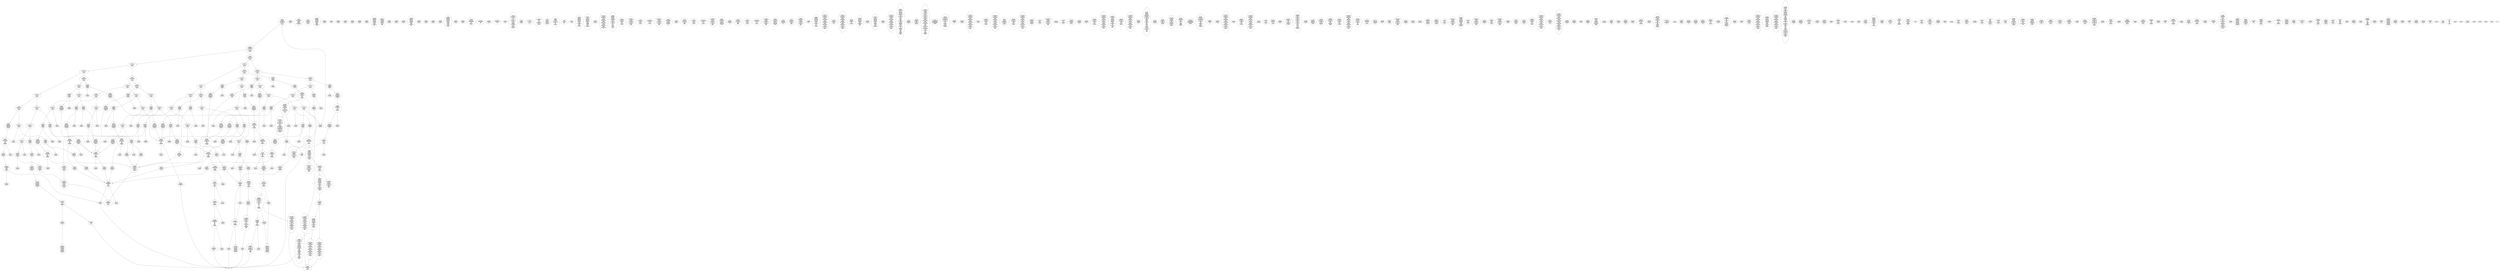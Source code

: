 /* Generated by GvGen v.1.0 (https://www.github.com/stricaud/gvgen) */

digraph G {
compound=true;
   node1 [label="[anywhere]"];
   node2 [label="# 0x0
PUSHX Data
PUSHX Data
MSTORE
PUSHX LogicData
CALLDATASIZE
LT
PUSHX Data
JUMPI
"];
   node3 [label="# 0xd
PUSHX Data
CALLDATALOAD
PUSHX BitData
SHR
PUSHX LogicData
GT
PUSHX Data
JUMPI
"];
   node4 [label="# 0x1e
PUSHX LogicData
GT
PUSHX Data
JUMPI
"];
   node5 [label="# 0x29
PUSHX LogicData
GT
PUSHX Data
JUMPI
"];
   node6 [label="# 0x34
PUSHX LogicData
GT
PUSHX Data
JUMPI
"];
   node7 [label="# 0x3f
PUSHX LogicData
EQ
PUSHX Data
JUMPI
"];
   node8 [label="# 0x4a
PUSHX LogicData
EQ
PUSHX Data
JUMPI
"];
   node9 [label="# 0x55
PUSHX LogicData
EQ
PUSHX Data
JUMPI
"];
   node10 [label="# 0x60
PUSHX Data
REVERT
"];
   node11 [label="# 0x64
JUMPDEST
PUSHX LogicData
EQ
PUSHX Data
JUMPI
"];
   node12 [label="# 0x70
PUSHX LogicData
EQ
PUSHX Data
JUMPI
"];
   node13 [label="# 0x7b
PUSHX Data
REVERT
"];
   node14 [label="# 0x7f
JUMPDEST
PUSHX LogicData
EQ
PUSHX Data
JUMPI
"];
   node15 [label="# 0x8b
PUSHX LogicData
EQ
PUSHX Data
JUMPI
"];
   node16 [label="# 0x96
PUSHX LogicData
EQ
PUSHX Data
JUMPI
"];
   node17 [label="# 0xa1
PUSHX LogicData
EQ
PUSHX Data
JUMPI
"];
   node18 [label="# 0xac
PUSHX Data
REVERT
"];
   node19 [label="# 0xb0
JUMPDEST
PUSHX LogicData
GT
PUSHX Data
JUMPI
"];
   node20 [label="# 0xbc
PUSHX LogicData
GT
PUSHX Data
JUMPI
"];
   node21 [label="# 0xc7
PUSHX LogicData
EQ
PUSHX Data
JUMPI
"];
   node22 [label="# 0xd2
PUSHX LogicData
EQ
PUSHX Data
JUMPI
"];
   node23 [label="# 0xdd
PUSHX LogicData
EQ
PUSHX Data
JUMPI
"];
   node24 [label="# 0xe8
PUSHX Data
REVERT
"];
   node25 [label="# 0xec
JUMPDEST
PUSHX LogicData
EQ
PUSHX Data
JUMPI
"];
   node26 [label="# 0xf8
PUSHX LogicData
EQ
PUSHX Data
JUMPI
"];
   node27 [label="# 0x103
PUSHX Data
REVERT
"];
   node28 [label="# 0x107
JUMPDEST
PUSHX LogicData
EQ
PUSHX Data
JUMPI
"];
   node29 [label="# 0x113
PUSHX LogicData
EQ
PUSHX Data
JUMPI
"];
   node30 [label="# 0x11e
PUSHX LogicData
EQ
PUSHX Data
JUMPI
"];
   node31 [label="# 0x129
PUSHX LogicData
EQ
PUSHX Data
JUMPI
"];
   node32 [label="# 0x134
PUSHX Data
REVERT
"];
   node33 [label="# 0x138
JUMPDEST
PUSHX LogicData
GT
PUSHX Data
JUMPI
"];
   node34 [label="# 0x144
PUSHX LogicData
GT
PUSHX Data
JUMPI
"];
   node35 [label="# 0x14f
PUSHX LogicData
GT
PUSHX Data
JUMPI
"];
   node36 [label="# 0x15a
PUSHX LogicData
EQ
PUSHX Data
JUMPI
"];
   node37 [label="# 0x165
PUSHX LogicData
EQ
PUSHX Data
JUMPI
"];
   node38 [label="# 0x170
PUSHX LogicData
EQ
PUSHX Data
JUMPI
"];
   node39 [label="# 0x17b
PUSHX Data
REVERT
"];
   node40 [label="# 0x17f
JUMPDEST
PUSHX LogicData
EQ
PUSHX Data
JUMPI
"];
   node41 [label="# 0x18b
PUSHX LogicData
EQ
PUSHX Data
JUMPI
"];
   node42 [label="# 0x196
PUSHX Data
REVERT
"];
   node43 [label="# 0x19a
JUMPDEST
PUSHX LogicData
EQ
PUSHX Data
JUMPI
"];
   node44 [label="# 0x1a6
PUSHX LogicData
EQ
PUSHX Data
JUMPI
"];
   node45 [label="# 0x1b1
PUSHX LogicData
EQ
PUSHX Data
JUMPI
"];
   node46 [label="# 0x1bc
PUSHX LogicData
EQ
PUSHX Data
JUMPI
"];
   node47 [label="# 0x1c7
PUSHX Data
REVERT
"];
   node48 [label="# 0x1cb
JUMPDEST
PUSHX LogicData
GT
PUSHX Data
JUMPI
"];
   node49 [label="# 0x1d7
PUSHX LogicData
EQ
PUSHX Data
JUMPI
"];
   node50 [label="# 0x1e2
PUSHX LogicData
EQ
PUSHX Data
JUMPI
"];
   node51 [label="# 0x1ed
PUSHX LogicData
EQ
PUSHX Data
JUMPI
"];
   node52 [label="# 0x1f8
PUSHX LogicData
EQ
PUSHX Data
JUMPI
"];
   node53 [label="# 0x203
PUSHX Data
REVERT
"];
   node54 [label="# 0x207
JUMPDEST
PUSHX LogicData
EQ
PUSHX Data
JUMPI
"];
   node55 [label="# 0x213
PUSHX LogicData
EQ
PUSHX Data
JUMPI
"];
   node56 [label="# 0x21e
PUSHX LogicData
EQ
PUSHX Data
JUMPI
"];
   node57 [label="# 0x229
PUSHX LogicData
EQ
PUSHX Data
JUMPI
"];
   node58 [label="# 0x234
JUMPDEST
PUSHX Data
REVERT
"];
   node59 [label="# 0x239
JUMPDEST
CALLVALUE
ISZERO
PUSHX Data
JUMPI
"];
   node60 [label="# 0x241
PUSHX Data
REVERT
"];
   node61 [label="# 0x245
JUMPDEST
PUSHX Data
PUSHX Data
CALLDATASIZE
PUSHX Data
PUSHX Data
JUMP
"];
   node62 [label="# 0x254
JUMPDEST
PUSHX Data
JUMP
"];
   node63 [label="# 0x259
JUMPDEST
PUSHX MemData
MLOAD
ISZERO
ISZERO
MSTORE
PUSHX ArithData
ADD
"];
   node64 [label="# 0x265
JUMPDEST
PUSHX MemData
MLOAD
SUB
RETURN
"];
   node65 [label="# 0x26e
JUMPDEST
CALLVALUE
ISZERO
PUSHX Data
JUMPI
"];
   node66 [label="# 0x276
PUSHX Data
REVERT
"];
   node67 [label="# 0x27a
JUMPDEST
PUSHX Data
PUSHX Data
JUMP
"];
   node68 [label="# 0x283
JUMPDEST
PUSHX MemData
MLOAD
PUSHX Data
PUSHX Data
JUMP
"];
   node69 [label="# 0x290
JUMPDEST
CALLVALUE
ISZERO
PUSHX Data
JUMPI
"];
   node70 [label="# 0x298
PUSHX Data
REVERT
"];
   node71 [label="# 0x29c
JUMPDEST
PUSHX Data
PUSHX Data
CALLDATASIZE
PUSHX Data
PUSHX Data
JUMP
"];
   node72 [label="# 0x2ab
JUMPDEST
PUSHX Data
PUSHX Data
MSTORE
PUSHX Data
MSTORE
PUSHX Data
SHA3
SLOAD
PUSHX BitData
AND
JUMP
"];
   node73 [label="# 0x2d3
JUMPDEST
PUSHX MemData
MLOAD
PUSHX BitData
AND
MSTORE
PUSHX ArithData
ADD
PUSHX Data
JUMP
"];
   node74 [label="# 0x2f8
JUMPDEST
CALLVALUE
ISZERO
PUSHX Data
JUMPI
"];
   node75 [label="# 0x300
PUSHX Data
REVERT
"];
   node76 [label="# 0x304
JUMPDEST
PUSHX Data
PUSHX Data
CALLDATASIZE
PUSHX Data
PUSHX Data
JUMP
"];
   node77 [label="# 0x313
JUMPDEST
PUSHX Data
JUMP
"];
   node78 [label="# 0x318
JUMPDEST
STOP
"];
   node79 [label="# 0x31a
JUMPDEST
CALLVALUE
ISZERO
PUSHX Data
JUMPI
"];
   node80 [label="# 0x322
PUSHX Data
REVERT
"];
   node81 [label="# 0x326
JUMPDEST
PUSHX Data
PUSHX StorData
SLOAD
JUMP
"];
   node82 [label="# 0x330
JUMPDEST
PUSHX MemData
MLOAD
MSTORE
PUSHX ArithData
ADD
PUSHX Data
JUMP
"];
   node83 [label="# 0x33e
JUMPDEST
PUSHX Data
PUSHX Data
CALLDATASIZE
PUSHX Data
PUSHX Data
JUMP
"];
   node84 [label="# 0x34c
JUMPDEST
PUSHX Data
JUMP
"];
   node85 [label="# 0x351
JUMPDEST
CALLVALUE
ISZERO
PUSHX Data
JUMPI
"];
   node86 [label="# 0x359
PUSHX Data
REVERT
"];
   node87 [label="# 0x35d
JUMPDEST
PUSHX Data
PUSHX Data
CALLDATASIZE
PUSHX Data
PUSHX Data
JUMP
"];
   node88 [label="# 0x36c
JUMPDEST
PUSHX Data
JUMP
"];
   node89 [label="# 0x371
JUMPDEST
PUSHX Data
PUSHX Data
JUMP
"];
   node90 [label="# 0x379
JUMPDEST
CALLVALUE
ISZERO
PUSHX Data
JUMPI
"];
   node91 [label="# 0x381
PUSHX Data
REVERT
"];
   node92 [label="# 0x385
JUMPDEST
PUSHX Data
PUSHX Data
JUMP
"];
   node93 [label="# 0x38e
JUMPDEST
CALLVALUE
ISZERO
PUSHX Data
JUMPI
"];
   node94 [label="# 0x396
PUSHX Data
REVERT
"];
   node95 [label="# 0x39a
JUMPDEST
PUSHX Data
PUSHX Data
CALLDATASIZE
PUSHX Data
PUSHX Data
JUMP
"];
   node96 [label="# 0x3a9
JUMPDEST
PUSHX Data
JUMP
"];
   node97 [label="# 0x3ae
JUMPDEST
CALLVALUE
ISZERO
PUSHX Data
JUMPI
"];
   node98 [label="# 0x3b6
PUSHX Data
REVERT
"];
   node99 [label="# 0x3ba
JUMPDEST
PUSHX Data
PUSHX Data
CALLDATASIZE
PUSHX Data
PUSHX Data
JUMP
"];
   node100 [label="# 0x3c9
JUMPDEST
PUSHX Data
JUMP
"];
   node101 [label="# 0x3ce
JUMPDEST
CALLVALUE
ISZERO
PUSHX Data
JUMPI
"];
   node102 [label="# 0x3d6
PUSHX Data
REVERT
"];
   node103 [label="# 0x3da
JUMPDEST
PUSHX Data
PUSHX Data
CALLDATASIZE
PUSHX Data
PUSHX Data
JUMP
"];
   node104 [label="# 0x3e9
JUMPDEST
PUSHX Data
JUMP
"];
   node105 [label="# 0x3ee
JUMPDEST
CALLVALUE
ISZERO
PUSHX Data
JUMPI
"];
   node106 [label="# 0x3f6
PUSHX Data
REVERT
"];
   node107 [label="# 0x3fa
JUMPDEST
PUSHX Data
PUSHX Data
CALLDATASIZE
PUSHX Data
PUSHX Data
JUMP
"];
   node108 [label="# 0x409
JUMPDEST
PUSHX Data
PUSHX Data
MSTORE
PUSHX Data
MSTORE
PUSHX Data
SHA3
SLOAD
PUSHX BitData
AND
JUMP
"];
   node109 [label="# 0x431
JUMPDEST
CALLVALUE
ISZERO
PUSHX Data
JUMPI
"];
   node110 [label="# 0x439
PUSHX Data
REVERT
"];
   node111 [label="# 0x43d
JUMPDEST
PUSHX Data
PUSHX Data
JUMP
"];
   node112 [label="# 0x446
JUMPDEST
CALLVALUE
ISZERO
PUSHX Data
JUMPI
"];
   node113 [label="# 0x44e
PUSHX Data
REVERT
"];
   node114 [label="# 0x452
JUMPDEST
PUSHX Data
PUSHX StorData
SLOAD
JUMP
"];
   node115 [label="# 0x45c
JUMPDEST
CALLVALUE
ISZERO
PUSHX Data
JUMPI
"];
   node116 [label="# 0x464
PUSHX Data
REVERT
"];
   node117 [label="# 0x468
JUMPDEST
PUSHX Data
PUSHX Data
CALLDATASIZE
PUSHX Data
PUSHX Data
JUMP
"];
   node118 [label="# 0x477
JUMPDEST
PUSHX Data
PUSHX Data
MSTORE
PUSHX Data
MSTORE
PUSHX Data
SHA3
SLOAD
JUMP
"];
   node119 [label="# 0x489
JUMPDEST
CALLVALUE
ISZERO
PUSHX Data
JUMPI
"];
   node120 [label="# 0x491
PUSHX Data
REVERT
"];
   node121 [label="# 0x495
JUMPDEST
PUSHX Data
PUSHX Data
JUMP
"];
   node122 [label="# 0x49e
JUMPDEST
CALLVALUE
ISZERO
PUSHX Data
JUMPI
"];
   node123 [label="# 0x4a6
PUSHX Data
REVERT
"];
   node124 [label="# 0x4aa
JUMPDEST
PUSHX Data
PUSHX Data
CALLDATASIZE
PUSHX Data
PUSHX Data
JUMP
"];
   node125 [label="# 0x4b9
JUMPDEST
PUSHX Data
JUMP
"];
   node126 [label="# 0x4be
JUMPDEST
CALLVALUE
ISZERO
PUSHX Data
JUMPI
"];
   node127 [label="# 0x4c6
PUSHX Data
REVERT
"];
   node128 [label="# 0x4ca
JUMPDEST
PUSHX Data
PUSHX Data
CALLDATASIZE
PUSHX Data
PUSHX Data
JUMP
"];
   node129 [label="# 0x4d9
JUMPDEST
PUSHX Data
JUMP
"];
   node130 [label="# 0x4de
JUMPDEST
CALLVALUE
ISZERO
PUSHX Data
JUMPI
"];
   node131 [label="# 0x4e6
PUSHX Data
REVERT
"];
   node132 [label="# 0x4ea
JUMPDEST
PUSHX StorData
SLOAD
PUSHX BitData
AND
PUSHX Data
JUMP
"];
   node133 [label="# 0x509
JUMPDEST
CALLVALUE
ISZERO
PUSHX Data
JUMPI
"];
   node134 [label="# 0x511
PUSHX Data
REVERT
"];
   node135 [label="# 0x515
JUMPDEST
PUSHX Data
PUSHX Data
JUMP
"];
   node136 [label="# 0x51e
JUMPDEST
CALLVALUE
ISZERO
PUSHX Data
JUMPI
"];
   node137 [label="# 0x526
PUSHX Data
REVERT
"];
   node138 [label="# 0x52a
JUMPDEST
PUSHX Data
PUSHX Data
CALLDATASIZE
PUSHX Data
PUSHX Data
JUMP
"];
   node139 [label="# 0x539
JUMPDEST
PUSHX Data
JUMP
"];
   node140 [label="# 0x53e
JUMPDEST
CALLVALUE
ISZERO
PUSHX Data
JUMPI
"];
   node141 [label="# 0x546
PUSHX Data
REVERT
"];
   node142 [label="# 0x54a
JUMPDEST
PUSHX Data
PUSHX Data
CALLDATASIZE
PUSHX Data
PUSHX Data
JUMP
"];
   node143 [label="# 0x559
JUMPDEST
PUSHX Data
PUSHX Data
MSTORE
PUSHX Data
MSTORE
PUSHX Data
SHA3
SLOAD
PUSHX BitData
AND
JUMP
"];
   node144 [label="# 0x56e
JUMPDEST
CALLVALUE
ISZERO
PUSHX Data
JUMPI
"];
   node145 [label="# 0x576
PUSHX Data
REVERT
"];
   node146 [label="# 0x57a
JUMPDEST
PUSHX Data
PUSHX Data
CALLDATASIZE
PUSHX Data
PUSHX Data
JUMP
"];
   node147 [label="# 0x589
JUMPDEST
PUSHX Data
JUMP
"];
   node148 [label="# 0x58e
JUMPDEST
CALLVALUE
ISZERO
PUSHX Data
JUMPI
"];
   node149 [label="# 0x596
PUSHX Data
REVERT
"];
   node150 [label="# 0x59a
JUMPDEST
PUSHX Data
PUSHX Data
CALLDATASIZE
PUSHX Data
PUSHX Data
JUMP
"];
   node151 [label="# 0x5a9
JUMPDEST
PUSHX Data
JUMP
"];
   node152 [label="# 0x5ae
JUMPDEST
CALLVALUE
ISZERO
PUSHX Data
JUMPI
"];
   node153 [label="# 0x5b6
PUSHX Data
REVERT
"];
   node154 [label="# 0x5ba
JUMPDEST
PUSHX Data
PUSHX Data
JUMP
"];
   node155 [label="# 0x5e2
JUMPDEST
CALLVALUE
ISZERO
PUSHX Data
JUMPI
"];
   node156 [label="# 0x5ea
PUSHX Data
REVERT
"];
   node157 [label="# 0x5ee
JUMPDEST
PUSHX Data
PUSHX Data
CALLDATASIZE
PUSHX Data
PUSHX Data
JUMP
"];
   node158 [label="# 0x5fd
JUMPDEST
PUSHX Data
JUMP
"];
   node159 [label="# 0x602
JUMPDEST
CALLVALUE
ISZERO
PUSHX Data
JUMPI
"];
   node160 [label="# 0x60a
PUSHX Data
REVERT
"];
   node161 [label="# 0x60e
JUMPDEST
PUSHX Data
PUSHX Data
CALLDATASIZE
PUSHX Data
PUSHX Data
JUMP
"];
   node162 [label="# 0x61d
JUMPDEST
PUSHX Data
JUMP
"];
   node163 [label="# 0x622
JUMPDEST
CALLVALUE
ISZERO
PUSHX Data
JUMPI
"];
   node164 [label="# 0x62a
PUSHX Data
REVERT
"];
   node165 [label="# 0x62e
JUMPDEST
PUSHX Data
PUSHX Data
JUMP
"];
   node166 [label="# 0x63e
JUMPDEST
CALLVALUE
ISZERO
PUSHX Data
JUMPI
"];
   node167 [label="# 0x646
PUSHX Data
REVERT
"];
   node168 [label="# 0x64a
JUMPDEST
PUSHX Data
PUSHX Data
CALLDATASIZE
PUSHX Data
PUSHX Data
JUMP
"];
   node169 [label="# 0x659
JUMPDEST
PUSHX Data
PUSHX Data
MSTORE
PUSHX Data
MSTORE
PUSHX Data
SHA3
MSTORE
MSTORE
SHA3
SLOAD
PUSHX BitData
AND
JUMP
"];
   node170 [label="# 0x679
JUMPDEST
PUSHX Data
PUSHX Data
CALLDATASIZE
PUSHX Data
PUSHX Data
JUMP
"];
   node171 [label="# 0x687
JUMPDEST
PUSHX Data
JUMP
"];
   node172 [label="# 0x68c
JUMPDEST
CALLVALUE
ISZERO
PUSHX Data
JUMPI
"];
   node173 [label="# 0x694
PUSHX Data
REVERT
"];
   node174 [label="# 0x698
JUMPDEST
PUSHX Data
PUSHX Data
JUMP
"];
   node175 [label="# 0x6a4
JUMPDEST
CALLVALUE
ISZERO
PUSHX Data
JUMPI
"];
   node176 [label="# 0x6ac
PUSHX Data
REVERT
"];
   node177 [label="# 0x6b0
JUMPDEST
PUSHX Data
PUSHX Data
CALLDATASIZE
PUSHX Data
PUSHX Data
JUMP
"];
   node178 [label="# 0x6bf
JUMPDEST
PUSHX Data
JUMP
"];
   node179 [label="# 0x6c4
JUMPDEST
CALLVALUE
ISZERO
PUSHX Data
JUMPI
"];
   node180 [label="# 0x6cc
PUSHX Data
REVERT
"];
   node181 [label="# 0x6d0
JUMPDEST
PUSHX Data
PUSHX Data
JUMP
"];
   node182 [label="# 0x6d9
JUMPDEST
CALLVALUE
ISZERO
PUSHX Data
JUMPI
"];
   node183 [label="# 0x6e1
PUSHX Data
REVERT
"];
   node184 [label="# 0x6e5
JUMPDEST
PUSHX StorData
SLOAD
PUSHX Data
PUSHX BitData
AND
JUMP
"];
   node185 [label="# 0x706
JUMPDEST
PUSHX Data
PUSHX LogicData
PUSHX BitData
AND
EQ
PUSHX Data
JUMPI
"];
   node186 [label="# 0x753
PUSHX LogicData
PUSHX BitData
AND
EQ
"];
   node187 [label="# 0x799
JUMPDEST
PUSHX Data
JUMPI
"];
   node188 [label="# 0x79f
PUSHX LogicData
PUSHX BitData
AND
EQ
"];
   node189 [label="# 0x7e5
JUMPDEST
JUMP
"];
   node190 [label="# 0x7eb
JUMPDEST
PUSHX StorData
SLOAD
PUSHX Data
PUSHX Data
JUMP
"];
   node191 [label="# 0x7f8
JUMPDEST
PUSHX ArithData
ADD
PUSHX ArithData
DIV
MUL
PUSHX ArithData
ADD
PUSHX MemData
MLOAD
ADD
PUSHX Data
MSTORE
MSTORE
PUSHX ArithData
ADD
SLOAD
PUSHX Data
PUSHX Data
JUMP
"];
   node192 [label="# 0x824
JUMPDEST
ISZERO
PUSHX Data
JUMPI
"];
   node193 [label="# 0x82b
PUSHX LogicData
LT
PUSHX Data
JUMPI
"];
   node194 [label="# 0x833
PUSHX ArithData
SLOAD
DIV
MUL
MSTORE
PUSHX ArithData
ADD
PUSHX Data
JUMP
"];
   node195 [label="# 0x846
JUMPDEST
ADD
PUSHX Data
MSTORE
PUSHX Data
PUSHX Data
SHA3
"];
   node196 [label="# 0x854
JUMPDEST
SLOAD
MSTORE
PUSHX ArithData
ADD
PUSHX ArithData
ADD
GT
PUSHX Data
JUMPI
"];
   node197 [label="# 0x868
SUB
PUSHX BitData
AND
ADD
"];
   node198 [label="# 0x871
JUMPDEST
JUMP
"];
   node199 [label="# 0x879
JUMPDEST
PUSHX Data
MSTORE
PUSHX Data
PUSHX Data
MSTORE
PUSHX Data
SHA3
SLOAD
PUSHX BitData
AND
CALLER
EQ
PUSHX Data
JUMPI
"];
   node200 [label="# 0x8a7
PUSHX BitData
AND
PUSHX Data
MSTORE
PUSHX Data
PUSHX Data
MSTORE
PUSHX Data
SHA3
CALLER
MSTORE
MSTORE
SHA3
SLOAD
PUSHX BitData
AND
"];
   node201 [label="# 0x8dc
JUMPDEST
PUSHX Data
JUMPI
"];
   node202 [label="# 0x8e1
PUSHX MemData
MLOAD
PUSHX BitData
PUSHX BitData
SHL
MSTORE
PUSHX Data
PUSHX ArithData
ADD
MSTORE
PUSHX Data
PUSHX ArithData
ADD
MSTORE
PUSHX Data
PUSHX ArithData
ADD
MSTORE
PUSHX ArithData
ADD
"];
   node203 [label="# 0x924
JUMPDEST
PUSHX MemData
MLOAD
SUB
REVERT
"];
   node204 [label="# 0x92d
JUMPDEST
PUSHX Data
MSTORE
PUSHX Data
PUSHX Data
MSTORE
PUSHX MemData
SHA3
SLOAD
PUSHX BitData
AND
PUSHX BitData
AND
OR
SSTORE
MLOAD
AND
PUSHX Data
LOGX
JUMP
"];
   node205 [label="# 0x9ae
JUMPDEST
PUSHX StorData
SLOAD
PUSHX BitData
AND
CALLER
EQ
PUSHX Data
JUMPI
"];
   node206 [label="# 0x9ce
PUSHX MemData
MLOAD
PUSHX Data
MSTORE
PUSHX ArithData
ADD
PUSHX MemData
MLOAD
SUB
REVERT
"];
   node207 [label="# 0x9ff
JUMPDEST
PUSHX LogicData
EQ
ISZERO
PUSHX Data
JUMPI
"];
   node208 [label="# 0xa09
PUSHX LogicData
PUSHX StorData
SLOAD
LT
PUSHX Data
JUMPI
"];
   node209 [label="# 0xa14
PUSHX MemData
MLOAD
PUSHX Data
MSTORE
PUSHX ArithData
ADD
PUSHX MemData
MLOAD
SUB
REVERT
"];
   node210 [label="# 0xa45
JUMPDEST
PUSHX Data
PUSHX StorData
SLOAD
PUSHX Data
PUSHX Data
PUSHX Data
JUMP
"];
   node211 [label="# 0xa59
JUMPDEST
PUSHX Data
JUMP
"];
   node212 [label="# 0xa5e
JUMPDEST
PUSHX StorData
SLOAD
PUSHX ArithData
ADD
SSTORE
JUMP
"];
   node213 [label="# 0xa6b
JUMPDEST
PUSHX LogicData
EQ
ISZERO
PUSHX Data
JUMPI
"];
   node214 [label="# 0xa75
PUSHX LogicData
PUSHX StorData
SLOAD
LT
PUSHX Data
JUMPI
"];
   node215 [label="# 0xa80
PUSHX MemData
MLOAD
PUSHX Data
MSTORE
PUSHX ArithData
ADD
PUSHX MemData
MLOAD
SUB
REVERT
"];
   node216 [label="# 0xab1
JUMPDEST
PUSHX Data
PUSHX StorData
SLOAD
PUSHX Data
PUSHX Data
PUSHX Data
PUSHX Data
JUMP
"];
   node217 [label="# 0xac8
JUMPDEST
PUSHX Data
PUSHX Data
JUMP
"];
   node218 [label="# 0xad2
JUMPDEST
PUSHX StorData
SLOAD
PUSHX ArithData
ADD
SSTORE
JUMP
"];
   node219 [label="# 0xadf
JUMPDEST
PUSHX LogicData
EQ
ISZERO
PUSHX Data
JUMPI
"];
   node220 [label="# 0xae9
PUSHX LogicData
PUSHX StorData
SLOAD
LT
PUSHX Data
JUMPI
"];
   node221 [label="# 0xaf3
PUSHX MemData
MLOAD
PUSHX Data
MSTORE
PUSHX ArithData
ADD
PUSHX MemData
MLOAD
SUB
REVERT
"];
   node222 [label="# 0xb24
JUMPDEST
PUSHX Data
PUSHX StorData
SLOAD
PUSHX Data
PUSHX Data
PUSHX Data
PUSHX Data
JUMP
"];
   node223 [label="# 0xb3b
JUMPDEST
PUSHX Data
PUSHX Data
PUSHX Data
JUMP
"];
   node224 [label="# 0xb47
JUMPDEST
PUSHX StorData
SLOAD
PUSHX ArithData
ADD
SSTORE
JUMP
"];
   node225 [label="# 0xb54
JUMPDEST
PUSHX MemData
MLOAD
PUSHX Data
MSTORE
PUSHX ArithData
ADD
PUSHX MemData
MLOAD
SUB
REVERT
"];
   node226 [label="# 0xb86
JUMPDEST
JUMP
"];
   node227 [label="# 0xb8a
JUMPDEST
PUSHX Data
MSTORE
PUSHX Data
PUSHX Data
MSTORE
PUSHX Data
SHA3
SLOAD
PUSHX BitData
AND
AND
EQ
PUSHX Data
JUMPI
"];
   node228 [label="# 0xbb9
PUSHX MemData
MLOAD
PUSHX BitData
PUSHX BitData
SHL
MSTORE
PUSHX Data
PUSHX ArithData
ADD
MSTORE
PUSHX Data
PUSHX ArithData
ADD
MSTORE
PUSHX Data
PUSHX ArithData
ADD
MSTORE
PUSHX ArithData
ADD
PUSHX Data
JUMP
"];
   node229 [label="# 0xc00
JUMPDEST
PUSHX BitData
AND
PUSHX Data
JUMPI
"];
   node230 [label="# 0xc1c
PUSHX MemData
MLOAD
PUSHX BitData
PUSHX BitData
SHL
MSTORE
PUSHX Data
PUSHX ArithData
ADD
MSTORE
PUSHX Data
PUSHX ArithData
ADD
MSTORE
PUSHX Data
PUSHX ArithData
ADD
MSTORE
PUSHX ArithData
ADD
PUSHX Data
JUMP
"];
   node231 [label="# 0xc63
JUMPDEST
CALLER
PUSHX BitData
AND
EQ
PUSHX Data
JUMPI
"];
   node232 [label="# 0xc82
PUSHX Data
MSTORE
PUSHX Data
PUSHX Data
MSTORE
PUSHX Data
SHA3
SLOAD
PUSHX BitData
AND
CALLER
EQ
"];
   node233 [label="# 0xcaa
JUMPDEST
PUSHX Data
JUMPI
"];
   node234 [label="# 0xcb0
PUSHX BitData
AND
PUSHX Data
MSTORE
PUSHX Data
PUSHX Data
MSTORE
PUSHX Data
SHA3
CALLER
MSTORE
MSTORE
SHA3
SLOAD
PUSHX BitData
AND
"];
   node235 [label="# 0xce5
JUMPDEST
PUSHX Data
JUMPI
"];
   node236 [label="# 0xcea
PUSHX MemData
MLOAD
PUSHX BitData
PUSHX BitData
SHL
MSTORE
PUSHX Data
PUSHX ArithData
ADD
MSTORE
PUSHX Data
PUSHX ArithData
ADD
MSTORE
PUSHX Data
PUSHX ArithData
ADD
MSTORE
PUSHX ArithData
ADD
PUSHX Data
JUMP
"];
   node237 [label="# 0xd31
JUMPDEST
PUSHX BitData
AND
PUSHX Data
MSTORE
PUSHX Data
PUSHX Data
MSTORE
PUSHX MemData
SHA3
SLOAD
PUSHX ArithData
ADD
SSTORE
AND
MSTORE
SHA3
SLOAD
PUSHX ArithData
ADD
SSTORE
MSTORE
PUSHX Data
MSTORE
SHA3
SLOAD
PUSHX BitData
AND
OR
SSTORE
PUSHX Data
MSTORE
SHA3
SLOAD
AND
SSTORE
MLOAD
PUSHX Data
LOGX
JUMP
"];
   node238 [label="# 0xe03
JUMPDEST
PUSHX LogicData
PUSHX StorData
SLOAD
LT
PUSHX Data
JUMPI
"];
   node239 [label="# 0xe0f
PUSHX MemData
MLOAD
PUSHX Data
MSTORE
PUSHX ArithData
ADD
PUSHX MemData
MLOAD
SUB
REVERT
"];
   node240 [label="# 0xe40
JUMPDEST
CALLER
PUSHX Data
MSTORE
PUSHX Data
PUSHX Data
MSTORE
PUSHX Data
SHA3
SLOAD
PUSHX BitData
AND
PUSHX Data
JUMPI
"];
   node241 [label="# 0xe58
PUSHX MemData
MLOAD
PUSHX Data
MSTORE
PUSHX ArithData
ADD
PUSHX MemData
MLOAD
SUB
REVERT
"];
   node242 [label="# 0xe89
JUMPDEST
PUSHX StorData
SLOAD
CALLVALUE
LT
ISZERO
PUSHX Data
JUMPI
"];
   node243 [label="# 0xe94
PUSHX MemData
MLOAD
PUSHX Data
MSTORE
PUSHX ArithData
ADD
PUSHX MemData
MLOAD
SUB
REVERT
"];
   node244 [label="# 0xec5
JUMPDEST
CALLER
PUSHX Data
MSTORE
PUSHX Data
PUSHX Data
MSTORE
PUSHX Data
SHA3
SLOAD
PUSHX BitData
NOT
AND
SSTORE
PUSHX StorData
SLOAD
PUSHX Data
PUSHX Data
JUMP
"];
   node245 [label="# 0xee9
JUMPDEST
JUMP
"];
   node246 [label="# 0xeeb
JUMPDEST
PUSHX StorData
SLOAD
PUSHX BitData
AND
CALLER
EQ
PUSHX Data
JUMPI
"];
   node247 [label="# 0xf0b
PUSHX MemData
MLOAD
PUSHX BitData
PUSHX BitData
SHL
MSTORE
PUSHX Data
PUSHX ArithData
ADD
MSTORE
PUSHX ArithData
ADD
MSTORE
PUSHX Data
PUSHX ArithData
ADD
MSTORE
PUSHX ArithData
ADD
PUSHX Data
JUMP
"];
   node248 [label="# 0xf52
JUMPDEST
PUSHX MemData
MLOAD
PUSHX Data
PUSHX Data
SELFBALANCE
GAS
CALL
RETURNDATASIZE
PUSHX LogicData
EQ
PUSHX Data
JUMPI
"];
   node249 [label="# 0xf87
PUSHX MemData
MLOAD
PUSHX BitData
NOT
PUSHX ArithData
RETURNDATASIZE
ADD
AND
ADD
PUSHX Data
MSTORE
RETURNDATASIZE
MSTORE
RETURNDATASIZE
PUSHX Data
PUSHX ArithData
ADD
RETURNDATACOPY
PUSHX Data
JUMP
"];
   node250 [label="# 0xfa8
JUMPDEST
PUSHX Data
"];
   node251 [label="# 0xfad
JUMPDEST
PUSHX Data
JUMPI
"];
   node252 [label="# 0xfb7
PUSHX Data
REVERT
"];
   node253 [label="# 0xfbb
JUMPDEST
JUMP
"];
   node254 [label="# 0xfbe
JUMPDEST
PUSHX Data
PUSHX Data
JUMP
"];
   node255 [label="# 0xfc9
JUMPDEST
PUSHX BitData
AND
EXTCODESIZE
ISZERO
PUSHX Data
JUMPI
"];
   node256 [label="# 0xfe8
PUSHX MemData
MLOAD
PUSHX Data
MSTORE
CALLER
PUSHX ArithData
ADD
MSTORE
PUSHX BitData
AND
PUSHX ArithData
ADD
MSTORE
PUSHX ArithData
ADD
MSTORE
PUSHX Data
PUSHX ArithData
ADD
MSTORE
PUSHX Data
PUSHX ArithData
ADD
MSTORE
AND
PUSHX Data
PUSHX ArithData
ADD
PUSHX Data
PUSHX MemData
MLOAD
SUB
PUSHX Data
GAS
CALL
ISZERO
ISZERO
PUSHX Data
JUMPI
"];
   node257 [label="# 0x106c
RETURNDATASIZE
PUSHX Data
RETURNDATACOPY
RETURNDATASIZE
PUSHX Data
REVERT
"];
   node258 [label="# 0x1075
JUMPDEST
PUSHX MemData
MLOAD
RETURNDATASIZE
PUSHX BitData
NOT
PUSHX ArithData
ADD
AND
ADD
PUSHX Data
MSTORE
ADD
PUSHX Data
PUSHX Data
JUMP
"];
   node259 [label="# 0x1099
JUMPDEST
PUSHX BitData
AND
EQ
"];
   node260 [label="# 0x10bd
JUMPDEST
PUSHX Data
JUMPI
"];
   node261 [label="# 0x10c2
PUSHX MemData
MLOAD
PUSHX BitData
PUSHX BitData
SHL
MSTORE
PUSHX Data
PUSHX ArithData
ADD
MSTORE
PUSHX Data
PUSHX ArithData
ADD
MSTORE
PUSHX Data
PUSHX ArithData
ADD
MSTORE
PUSHX ArithData
ADD
PUSHX Data
JUMP
"];
   node262 [label="# 0x1109
JUMPDEST
JUMP
"];
   node263 [label="# 0x110e
JUMPDEST
PUSHX StorData
SLOAD
PUSHX BitData
AND
CALLER
EQ
PUSHX Data
JUMPI
"];
   node264 [label="# 0x112e
PUSHX MemData
MLOAD
PUSHX BitData
PUSHX BitData
SHL
MSTORE
PUSHX Data
PUSHX ArithData
ADD
MSTORE
PUSHX ArithData
ADD
MSTORE
PUSHX Data
PUSHX ArithData
ADD
MSTORE
PUSHX ArithData
ADD
PUSHX Data
JUMP
"];
   node265 [label="# 0x1175
JUMPDEST
MLOAD
PUSHX Data
PUSHX Data
PUSHX ArithData
ADD
PUSHX Data
JUMP
"];
   node266 [label="# 0x1188
JUMPDEST
PUSHX StorData
SLOAD
PUSHX BitData
AND
CALLER
EQ
PUSHX Data
JUMPI
"];
   node267 [label="# 0x11a8
PUSHX MemData
MLOAD
PUSHX BitData
PUSHX BitData
SHL
MSTORE
PUSHX Data
PUSHX ArithData
ADD
MSTORE
PUSHX ArithData
ADD
MSTORE
PUSHX Data
PUSHX ArithData
ADD
MSTORE
PUSHX ArithData
ADD
PUSHX Data
JUMP
"];
   node268 [label="# 0x11ef
JUMPDEST
PUSHX StorData
SLOAD
PUSHX Data
PUSHX Data
PUSHX Data
JUMP
"];
   node269 [label="# 0x1201
JUMPDEST
GT
ISZERO
PUSHX Data
JUMPI
"];
   node270 [label="# 0x1208
PUSHX MemData
MLOAD
PUSHX Data
MSTORE
PUSHX ArithData
ADD
PUSHX MemData
MLOAD
SUB
REVERT
"];
   node271 [label="# 0x1239
JUMPDEST
PUSHX Data
"];
   node272 [label="# 0x123c
JUMPDEST
LT
ISZERO
PUSHX Data
JUMPI
"];
   node273 [label="# 0x1245
PUSHX Data
CALLER
PUSHX StorData
SLOAD
PUSHX Data
JUMP
"];
   node274 [label="# 0x1250
JUMPDEST
PUSHX Data
PUSHX Data
JUMP
"];
   node275 [label="# 0x125a
JUMPDEST
PUSHX Data
JUMP
"];
   node276 [label="# 0x1262
JUMPDEST
PUSHX StorData
SLOAD
PUSHX Data
PUSHX Data
JUMP
"];
   node277 [label="# 0x126f
JUMPDEST
PUSHX StorData
SLOAD
PUSHX BitData
AND
CALLER
EQ
PUSHX Data
JUMPI
"];
   node278 [label="# 0x128f
PUSHX MemData
MLOAD
PUSHX BitData
PUSHX BitData
SHL
MSTORE
PUSHX Data
PUSHX ArithData
ADD
MSTORE
PUSHX ArithData
ADD
MSTORE
PUSHX Data
PUSHX ArithData
ADD
MSTORE
PUSHX ArithData
ADD
PUSHX Data
JUMP
"];
   node279 [label="# 0x12d6
JUMPDEST
PUSHX Data
PUSHX Data
PUSHX Data
JUMP
"];
   node280 [label="# 0x12e0
JUMPDEST
PUSHX StorData
SLOAD
PUSHX BitData
AND
CALLER
EQ
PUSHX Data
JUMPI
"];
   node281 [label="# 0x1300
PUSHX MemData
MLOAD
PUSHX BitData
PUSHX BitData
SHL
MSTORE
PUSHX Data
PUSHX ArithData
ADD
MSTORE
PUSHX ArithData
ADD
MSTORE
PUSHX Data
PUSHX ArithData
ADD
MSTORE
PUSHX ArithData
ADD
PUSHX Data
JUMP
"];
   node282 [label="# 0x1347
JUMPDEST
PUSHX BitData
AND
PUSHX Data
MSTORE
PUSHX Data
PUSHX Data
MSTORE
PUSHX Data
SHA3
SLOAD
PUSHX BitData
NOT
AND
PUSHX BitData
OR
SSTORE
JUMP
"];
   node283 [label="# 0x1378
JUMPDEST
PUSHX StorData
SLOAD
PUSHX BitData
AND
CALLER
EQ
PUSHX Data
JUMPI
"];
   node284 [label="# 0x1398
PUSHX MemData
MLOAD
PUSHX BitData
PUSHX BitData
SHL
MSTORE
PUSHX Data
PUSHX ArithData
ADD
MSTORE
PUSHX ArithData
ADD
MSTORE
PUSHX Data
PUSHX ArithData
ADD
MSTORE
PUSHX ArithData
ADD
PUSHX Data
JUMP
"];
   node285 [label="# 0x13df
JUMPDEST
PUSHX Data
SSTORE
JUMP
"];
   node286 [label="# 0x13e4
JUMPDEST
PUSHX StorData
SLOAD
PUSHX Data
PUSHX Data
JUMP
"];
   node287 [label="# 0x13f1
JUMPDEST
CALLER
PUSHX Data
MSTORE
PUSHX Data
PUSHX ArithData
MSTORE
PUSHX MemData
SHA3
PUSHX BitData
AND
MSTORE
MSTORE
SHA3
SLOAD
PUSHX BitData
NOT
AND
ISZERO
ISZERO
OR
SSTORE
MLOAD
MSTORE
PUSHX Data
ADD
PUSHX MemData
MLOAD
SUB
LOGX
JUMP
"];
   node288 [label="# 0x146a
JUMPDEST
PUSHX Data
PUSHX Data
JUMP
"];
   node289 [label="# 0x1475
JUMPDEST
PUSHX BitData
AND
EXTCODESIZE
ISZERO
PUSHX Data
JUMPI
"];
   node290 [label="# 0x1494
PUSHX MemData
MLOAD
PUSHX Data
MSTORE
PUSHX BitData
AND
PUSHX Data
PUSHX Data
CALLER
PUSHX ArithData
ADD
PUSHX Data
JUMP
"];
   node291 [label="# 0x14ee
JUMPDEST
PUSHX Data
PUSHX MemData
MLOAD
SUB
PUSHX Data
GAS
CALL
ISZERO
ISZERO
PUSHX Data
JUMPI
"];
   node292 [label="# 0x1504
RETURNDATASIZE
PUSHX Data
RETURNDATACOPY
RETURNDATASIZE
PUSHX Data
REVERT
"];
   node293 [label="# 0x150d
JUMPDEST
PUSHX MemData
MLOAD
RETURNDATASIZE
PUSHX BitData
NOT
PUSHX ArithData
ADD
AND
ADD
PUSHX Data
MSTORE
ADD
PUSHX Data
PUSHX Data
JUMP
"];
   node294 [label="# 0x1531
JUMPDEST
PUSHX BitData
AND
EQ
"];
   node295 [label="# 0x1555
JUMPDEST
PUSHX Data
JUMPI
"];
   node296 [label="# 0x155a
PUSHX MemData
MLOAD
PUSHX BitData
PUSHX BitData
SHL
MSTORE
PUSHX Data
PUSHX ArithData
ADD
MSTORE
PUSHX Data
PUSHX ArithData
ADD
MSTORE
PUSHX Data
PUSHX ArithData
ADD
MSTORE
PUSHX ArithData
ADD
PUSHX Data
JUMP
"];
   node297 [label="# 0x15a1
JUMPDEST
JUMP
"];
   node298 [label="# 0x15a7
JUMPDEST
PUSHX StorData
SLOAD
PUSHX BitData
AND
CALLER
EQ
PUSHX Data
JUMPI
"];
   node299 [label="# 0x15c7
PUSHX MemData
MLOAD
PUSHX BitData
PUSHX BitData
SHL
MSTORE
PUSHX Data
PUSHX ArithData
ADD
MSTORE
PUSHX ArithData
ADD
MSTORE
PUSHX Data
PUSHX ArithData
ADD
MSTORE
PUSHX ArithData
ADD
PUSHX Data
JUMP
"];
   node300 [label="# 0x160e
JUMPDEST
PUSHX Data
"];
   node301 [label="# 0x1611
JUMPDEST
LT
ISZERO
PUSHX Data
JUMPI
"];
   node302 [label="# 0x161a
PUSHX Data
PUSHX Data
PUSHX Data
LT
PUSHX Data
JUMPI
"];
   node303 [label="# 0x162a
PUSHX Data
PUSHX Data
JUMP
"];
   node304 [label="# 0x1631
JUMPDEST
PUSHX ArithData
MUL
ADD
PUSHX ArithData
ADD
PUSHX Data
PUSHX Data
JUMP
"];
   node305 [label="# 0x1646
JUMPDEST
PUSHX BitData
AND
MSTORE
PUSHX ArithData
ADD
MSTORE
PUSHX ArithData
ADD
PUSHX Data
SHA3
SLOAD
PUSHX BitData
NOT
AND
ISZERO
ISZERO
OR
SSTORE
PUSHX Data
PUSHX Data
JUMP
"];
   node306 [label="# 0x1685
JUMPDEST
PUSHX Data
JUMP
"];
   node307 [label="# 0x168d
JUMPDEST
PUSHX Data
PUSHX Data
PUSHX Data
PUSHX Data
JUMP
"];
   node308 [label="# 0x169a
JUMPDEST
PUSHX MemData
MLOAD
PUSHX ArithData
ADD
PUSHX Data
PUSHX Data
JUMP
"];
   node309 [label="# 0x16ab
JUMPDEST
PUSHX MemData
MLOAD
PUSHX ArithData
SUB
SUB
MSTORE
PUSHX Data
MSTORE
JUMP
"];
   node310 [label="# 0x16c1
JUMPDEST
PUSHX StorData
SLOAD
PUSHX BitData
AND
CALLER
EQ
PUSHX Data
JUMPI
"];
   node311 [label="# 0x16e1
PUSHX MemData
MLOAD
PUSHX BitData
PUSHX BitData
SHL
MSTORE
PUSHX Data
PUSHX ArithData
ADD
MSTORE
PUSHX ArithData
ADD
MSTORE
PUSHX Data
PUSHX ArithData
ADD
MSTORE
PUSHX ArithData
ADD
PUSHX Data
JUMP
"];
   node312 [label="# 0x1728
JUMPDEST
PUSHX StorData
SLOAD
PUSHX BitData
AND
PUSHX BitData
AND
OR
SSTORE
JUMP
"];
   node313 [label="# 0x176f
JUMPDEST
PUSHX LogicData
TIMESTAMP
LT
PUSHX Data
JUMPI
"];
   node314 [label="# 0x177c
PUSHX Data
PUSHX Data
PUSHX Data
PUSHX Data
JUMP
"];
   node315 [label="# 0x178d
JUMPDEST
TIMESTAMP
GT
"];
   node316 [label="# 0x1790
JUMPDEST
ISZERO
PUSHX Data
JUMPI
"];
   node317 [label="# 0x1796
PUSHX MemData
MLOAD
PUSHX Data
MSTORE
PUSHX ArithData
ADD
PUSHX MemData
MLOAD
SUB
REVERT
"];
   node318 [label="# 0x17c7
JUMPDEST
PUSHX Data
PUSHX Data
JUMPI
"];
   node319 [label="# 0x17cf
PUSHX Data
PUSHX Data
JUMP
"];
   node320 [label="# 0x17d5
JUMPDEST
PUSHX Data
"];
   node321 [label="# 0x17d8
JUMPDEST
PUSHX BitData
AND
PUSHX Data
PUSHX Data
PUSHX Data
JUMP
"];
   node322 [label="# 0x17e7
JUMPDEST
PUSHX Data
PUSHX StorData
SLOAD
PUSHX Data
PUSHX Data
JUMP
"];
   node323 [label="# 0x17fa
JUMPDEST
GT
ISZERO
PUSHX Data
JUMPI
"];
   node324 [label="# 0x1801
PUSHX MemData
MLOAD
PUSHX Data
MSTORE
PUSHX ArithData
ADD
PUSHX MemData
MLOAD
SUB
REVERT
"];
   node325 [label="# 0x1832
JUMPDEST
CALLER
PUSHX Data
MSTORE
PUSHX Data
PUSHX Data
MSTORE
PUSHX Data
SHA3
SLOAD
PUSHX Data
PUSHX Data
PUSHX Data
JUMP
"];
   node326 [label="# 0x1850
JUMPDEST
GT
ISZERO
PUSHX Data
JUMPI
"];
   node327 [label="# 0x1857
PUSHX MemData
MLOAD
PUSHX Data
MSTORE
PUSHX ArithData
ADD
PUSHX MemData
MLOAD
SUB
REVERT
"];
   node328 [label="# 0x1888
JUMPDEST
PUSHX Data
PUSHX Data
JUMP
"];
   node329 [label="# 0x1892
JUMPDEST
CALLVALUE
LT
ISZERO
PUSHX Data
JUMPI
"];
   node330 [label="# 0x189a
PUSHX MemData
MLOAD
PUSHX Data
MSTORE
PUSHX ArithData
ADD
PUSHX MemData
MLOAD
SUB
REVERT
"];
   node331 [label="# 0x18cb
JUMPDEST
PUSHX Data
JUMPI
"];
   node332 [label="# 0x18d1
PUSHX Data
CALLER
PUSHX StorData
SLOAD
PUSHX Data
JUMP
"];
   node333 [label="# 0x18dc
JUMPDEST
PUSHX Data
CALLER
PUSHX Data
JUMP
"];
   node334 [label="# 0x18e5
JUMPDEST
PUSHX StorData
SLOAD
PUSHX BitData
AND
CALLER
EQ
PUSHX Data
JUMPI
"];
   node335 [label="# 0x1905
PUSHX MemData
MLOAD
PUSHX BitData
PUSHX BitData
SHL
MSTORE
PUSHX Data
PUSHX ArithData
ADD
MSTORE
PUSHX ArithData
ADD
MSTORE
PUSHX Data
PUSHX ArithData
ADD
MSTORE
PUSHX ArithData
ADD
PUSHX Data
JUMP
"];
   node336 [label="# 0x194c
JUMPDEST
PUSHX BitData
AND
PUSHX Data
JUMPI
"];
   node337 [label="# 0x1968
PUSHX MemData
MLOAD
PUSHX BitData
PUSHX BitData
SHL
MSTORE
PUSHX Data
PUSHX ArithData
ADD
MSTORE
PUSHX Data
PUSHX ArithData
ADD
MSTORE
PUSHX Data
PUSHX ArithData
ADD
MSTORE
PUSHX Data
PUSHX ArithData
ADD
MSTORE
PUSHX ArithData
ADD
PUSHX Data
JUMP
"];
   node338 [label="# 0x19d5
JUMPDEST
PUSHX Data
PUSHX Data
JUMP
"];
   node339 [label="# 0x19de
JUMPDEST
PUSHX Data
PUSHX Data
PUSHX Data
PUSHX Data
JUMP
"];
   node340 [label="# 0x19eb
JUMPDEST
PUSHX Data
PUSHX Data
JUMP
"];
   node341 [label="# 0x19f9
JUMPDEST
JUMP
"];
   node342 [label="# 0x19fe
JUMPDEST
PUSHX BitData
AND
PUSHX Data
JUMPI
"];
   node343 [label="# 0x1a1a
PUSHX MemData
MLOAD
PUSHX BitData
PUSHX BitData
SHL
MSTORE
PUSHX Data
PUSHX ArithData
ADD
MSTORE
PUSHX Data
PUSHX ArithData
ADD
MSTORE
PUSHX Data
PUSHX ArithData
ADD
MSTORE
PUSHX ArithData
ADD
PUSHX Data
JUMP
"];
   node344 [label="# 0x1a61
JUMPDEST
PUSHX Data
MSTORE
PUSHX Data
PUSHX Data
MSTORE
PUSHX Data
SHA3
SLOAD
PUSHX BitData
AND
ISZERO
PUSHX Data
JUMPI
"];
   node345 [label="# 0x1a8c
PUSHX MemData
MLOAD
PUSHX BitData
PUSHX BitData
SHL
MSTORE
PUSHX Data
PUSHX ArithData
ADD
MSTORE
PUSHX Data
PUSHX ArithData
ADD
MSTORE
PUSHX Data
PUSHX ArithData
ADD
MSTORE
PUSHX ArithData
ADD
PUSHX Data
JUMP
"];
   node346 [label="# 0x1ad3
JUMPDEST
PUSHX StorData
SLOAD
PUSHX ArithData
ADD
SSTORE
PUSHX BitData
AND
PUSHX Data
MSTORE
PUSHX Data
PUSHX Data
MSTORE
PUSHX MemData
SHA3
SLOAD
ADD
SSTORE
MSTORE
PUSHX Data
MSTORE
SHA3
SLOAD
PUSHX BitData
AND
OR
SSTORE
MLOAD
PUSHX Data
LOGX
JUMP
"];
   node347 [label="# 0x1b6f
JUMPDEST
PUSHX StorData
SLOAD
PUSHX BitData
AND
PUSHX BitData
AND
OR
SSTORE
PUSHX MemData
MLOAD
AND
PUSHX Data
PUSHX Data
LOGX
JUMP
"];
   node348 [label="# 0x1be6
JUMPDEST
PUSHX Data
PUSHX Data
JUMPI
"];
   node349 [label="# 0x1bee
PUSHX Data
MLOAD
ADD
MSTORE
PUSHX Data
MSTORE
PUSHX Data
PUSHX ArithData
ADD
MSTORE
JUMP
"];
   node350 [label="# 0x1c26
JUMPDEST
PUSHX Data
"];
   node351 [label="# 0x1c2a
JUMPDEST
ISZERO
PUSHX Data
JUMPI
"];
   node352 [label="# 0x1c31
PUSHX Data
PUSHX Data
JUMP
"];
   node353 [label="# 0x1c3a
JUMPDEST
PUSHX Data
PUSHX Data
PUSHX Data
JUMP
"];
   node354 [label="# 0x1c49
JUMPDEST
PUSHX Data
JUMP
"];
   node355 [label="# 0x1c50
JUMPDEST
PUSHX Data
PUSHX LogicData
GT
ISZERO
PUSHX Data
JUMPI
"];
   node356 [label="# 0x1c64
PUSHX Data
PUSHX Data
JUMP
"];
   node357 [label="# 0x1c6b
JUMPDEST
PUSHX MemData
MLOAD
MSTORE
PUSHX ArithData
ADD
PUSHX BitData
NOT
AND
PUSHX ArithData
ADD
ADD
PUSHX Data
MSTORE
ISZERO
PUSHX Data
JUMPI
"];
   node358 [label="# 0x1c89
PUSHX ArithData
ADD
CALLDATASIZE
CALLDATACOPY
ADD
"];
   node359 [label="# 0x1c95
JUMPDEST
"];
   node360 [label="# 0x1c99
JUMPDEST
ISZERO
PUSHX Data
JUMPI
"];
   node361 [label="# 0x1ca0
PUSHX Data
PUSHX Data
PUSHX Data
JUMP
"];
   node362 [label="# 0x1caa
JUMPDEST
PUSHX Data
PUSHX Data
PUSHX Data
JUMP
"];
   node363 [label="# 0x1cb7
JUMPDEST
PUSHX Data
PUSHX Data
PUSHX Data
JUMP
"];
   node364 [label="# 0x1cc2
JUMPDEST
PUSHX BitData
SHL
MLOAD
LT
PUSHX Data
JUMPI
"];
   node365 [label="# 0x1cd0
PUSHX Data
PUSHX Data
JUMP
"];
   node366 [label="# 0x1cd7
JUMPDEST
PUSHX ArithData
ADD
ADD
PUSHX BitData
NOT
AND
PUSHX BitData
BYTE
MSTORE8
PUSHX Data
PUSHX Data
PUSHX Data
JUMP
"];
   node367 [label="# 0x1d11
JUMPDEST
PUSHX Data
JUMP
"];
   node368 [label="# 0x1d18
JUMPDEST
JUMP
"];
   node369 [label="# 0x1d20
JUMPDEST
PUSHX BitData
AND
PUSHX Data
JUMPI
"];
   node370 [label="# 0x1d3c
PUSHX MemData
MLOAD
PUSHX BitData
PUSHX BitData
SHL
MSTORE
PUSHX Data
PUSHX ArithData
ADD
MSTORE
PUSHX Data
PUSHX ArithData
ADD
MSTORE
PUSHX Data
PUSHX ArithData
ADD
MSTORE
PUSHX ArithData
ADD
PUSHX Data
JUMP
"];
   node371 [label="# 0x1d83
JUMPDEST
PUSHX StorData
SLOAD
PUSHX Data
MSTORE
PUSHX Data
PUSHX Data
MSTORE
PUSHX Data
SHA3
SLOAD
PUSHX BitData
AND
ISZERO
PUSHX Data
JUMPI
"];
   node372 [label="# 0x1db1
PUSHX MemData
MLOAD
PUSHX BitData
PUSHX BitData
SHL
MSTORE
PUSHX Data
PUSHX ArithData
ADD
MSTORE
PUSHX Data
PUSHX ArithData
ADD
MSTORE
PUSHX Data
PUSHX ArithData
ADD
MSTORE
PUSHX ArithData
ADD
PUSHX Data
JUMP
"];
   node373 [label="# 0x1df8
JUMPDEST
PUSHX Data
SLOAD
ADD
SSTORE
PUSHX BitData
AND
PUSHX Data
MSTORE
PUSHX Data
PUSHX Data
MSTORE
PUSHX MemData
SHA3
SLOAD
ADD
SSTORE
MSTORE
PUSHX Data
MSTORE
SHA3
SLOAD
PUSHX BitData
AND
OR
SSTORE
PUSHX ArithData
ADD
MSTORE
SHA3
SLOAD
AND
OR
SSTORE
MLOAD
PUSHX Data
LOGX
PUSHX MemData
MLOAD
PUSHX ArithData
ADD
PUSHX BitData
AND
PUSHX Data
PUSHX Data
LOGX
JUMP
"];
   node374 [label="# 0x1eef
JUMPDEST
PUSHX Data
PUSHX Data
PUSHX Data
PUSHX Data
TIMESTAMP
PUSHX Data
JUMP
"];
   node375 [label="# 0x1f03
JUMPDEST
PUSHX Data
PUSHX Data
JUMP
"];
   node376 [label="# 0x1f0d
JUMPDEST
PUSHX Data
PUSHX Data
PUSHX Data
JUMP
"];
   node377 [label="# 0x1f1f
JUMPDEST
PUSHX LogicData
LT
ISZERO
PUSHX Data
JUMPI
"];
   node378 [label="# 0x1f32
PUSHX Data
PUSHX Data
JUMP
"];
   node379 [label="# 0x1f38
JUMPDEST
PUSHX Data
PUSHX Data
PUSHX Data
JUMP
"];
   node380 [label="# 0x1f4a
JUMPDEST
JUMP
"];
   node381 [label="# 0x1f50
JUMPDEST
PUSHX Data
LT
ISZERO
PUSHX Data
JUMPI
"];
   node382 [label="# 0x1f5b
PUSHX Data
JUMP
"];
   node383 [label="# 0x1f60
JUMPDEST
"];
   node384 [label="# 0x1f62
JUMPDEST
JUMP
"];
   node385 [label="# 0x1f69
JUMPDEST
SLOAD
PUSHX Data
PUSHX Data
JUMP
"];
   node386 [label="# 0x1f75
JUMPDEST
PUSHX Data
MSTORE
PUSHX Data
PUSHX Data
SHA3
PUSHX ArithData
ADD
PUSHX Data
DIV
ADD
PUSHX Data
JUMPI
"];
   node387 [label="# 0x1f8f
PUSHX Data
SSTORE
PUSHX Data
JUMP
"];
   node388 [label="# 0x1f97
JUMPDEST
PUSHX LogicData
LT
PUSHX Data
JUMPI
"];
   node389 [label="# 0x1fa0
MLOAD
PUSHX BitData
NOT
AND
ADD
OR
SSTORE
PUSHX Data
JUMP
"];
   node390 [label="# 0x1fb0
JUMPDEST
ADD
PUSHX ArithData
ADD
SSTORE
ISZERO
PUSHX Data
JUMPI
"];
   node391 [label="# 0x1fbf
ADD
"];
   node392 [label="# 0x1fc2
JUMPDEST
GT
ISZERO
PUSHX Data
JUMPI
"];
   node393 [label="# 0x1fcb
MLOAD
SSTORE
PUSHX ArithData
ADD
PUSHX ArithData
ADD
PUSHX Data
JUMP
"];
   node394 [label="# 0x1fdd
JUMPDEST
PUSHX Data
PUSHX Data
JUMP
"];
   node395 [label="# 0x1fe9
JUMPDEST
JUMP
"];
   node396 [label="# 0x1fed
JUMPDEST
"];
   node397 [label="# 0x1fee
JUMPDEST
GT
ISZERO
PUSHX Data
JUMPI
"];
   node398 [label="# 0x1ff7
PUSHX Data
SSTORE
PUSHX ArithData
ADD
PUSHX Data
JUMP
"];
   node399 [label="# 0x2002
JUMPDEST
PUSHX BitData
AND
EQ
PUSHX Data
JUMPI
"];
   node400 [label="# 0x202c
PUSHX Data
REVERT
"];
   node401 [label="# 0x2030
JUMPDEST
PUSHX Data
PUSHX LogicData
SUB
SLT
ISZERO
PUSHX Data
JUMPI
"];
   node402 [label="# 0x203e
PUSHX Data
REVERT
"];
   node403 [label="# 0x2042
JUMPDEST
CALLDATALOAD
PUSHX Data
PUSHX Data
JUMP
"];
   node404 [label="# 0x204d
JUMPDEST
PUSHX Data
"];
   node405 [label="# 0x2050
JUMPDEST
LT
ISZERO
PUSHX Data
JUMPI
"];
   node406 [label="# 0x2059
ADD
MLOAD
ADD
MSTORE
PUSHX ArithData
ADD
PUSHX Data
JUMP
"];
   node407 [label="# 0x2068
JUMPDEST
GT
ISZERO
PUSHX Data
JUMPI
"];
   node408 [label="# 0x2071
PUSHX Data
ADD
MSTORE
JUMP
"];
   node409 [label="# 0x2079
JUMPDEST
PUSHX Data
MLOAD
MSTORE
PUSHX Data
PUSHX ArithData
ADD
PUSHX ArithData
ADD
PUSHX Data
JUMP
"];
   node410 [label="# 0x2091
JUMPDEST
PUSHX ArithData
ADD
PUSHX BitData
AND
ADD
PUSHX ArithData
ADD
JUMP
"];
   node411 [label="# 0x20c3
JUMPDEST
PUSHX Data
MSTORE
PUSHX Data
PUSHX Data
PUSHX ArithData
ADD
PUSHX Data
JUMP
"];
   node412 [label="# 0x20d6
JUMPDEST
PUSHX Data
PUSHX LogicData
SUB
SLT
ISZERO
PUSHX Data
JUMPI
"];
   node413 [label="# 0x20e4
PUSHX Data
REVERT
"];
   node414 [label="# 0x20e8
JUMPDEST
CALLDATALOAD
JUMP
"];
   node415 [label="# 0x20ef
JUMPDEST
CALLDATALOAD
PUSHX BitData
AND
EQ
PUSHX Data
JUMPI
"];
   node416 [label="# 0x210f
PUSHX Data
REVERT
"];
   node417 [label="# 0x2113
JUMPDEST
JUMP
"];
   node418 [label="# 0x2118
JUMPDEST
PUSHX Data
PUSHX LogicData
SUB
SLT
ISZERO
PUSHX Data
JUMPI
"];
   node419 [label="# 0x2127
PUSHX Data
REVERT
"];
   node420 [label="# 0x212b
JUMPDEST
PUSHX Data
PUSHX Data
JUMP
"];
   node421 [label="# 0x2134
JUMPDEST
PUSHX ArithData
ADD
CALLDATALOAD
JUMP
"];
   node422 [label="# 0x2142
JUMPDEST
PUSHX Data
PUSHX Data
PUSHX LogicData
SUB
SLT
ISZERO
PUSHX Data
JUMPI
"];
   node423 [label="# 0x2153
PUSHX Data
REVERT
"];
   node424 [label="# 0x2157
JUMPDEST
PUSHX Data
PUSHX Data
JUMP
"];
   node425 [label="# 0x2160
JUMPDEST
PUSHX Data
PUSHX ArithData
ADD
PUSHX Data
JUMP
"];
   node426 [label="# 0x216e
JUMPDEST
PUSHX ArithData
ADD
CALLDATALOAD
JUMP
"];
   node427 [label="# 0x217e
JUMPDEST
PUSHX Data
PUSHX Data
MSTORE
PUSHX Data
PUSHX Data
MSTORE
PUSHX Data
PUSHX Data
REVERT
"];
   node428 [label="# 0x21ad
JUMPDEST
PUSHX Data
PUSHX LogicData
GT
ISZERO
PUSHX Data
JUMPI
"];
   node429 [label="# 0x21c1
PUSHX Data
PUSHX Data
JUMP
"];
   node430 [label="# 0x21c8
JUMPDEST
PUSHX MemData
MLOAD
PUSHX ArithData
ADD
PUSHX BitData
AND
PUSHX ArithData
ADD
AND
ADD
GT
LT
OR
ISZERO
PUSHX Data
JUMPI
"];
   node431 [label="# 0x2207
PUSHX Data
PUSHX Data
JUMP
"];
   node432 [label="# 0x220e
JUMPDEST
PUSHX Data
MSTORE
MSTORE
ADD
GT
ISZERO
PUSHX Data
JUMPI
"];
   node433 [label="# 0x2223
PUSHX Data
REVERT
"];
   node434 [label="# 0x2227
JUMPDEST
PUSHX ArithData
ADD
CALLDATACOPY
PUSHX Data
PUSHX ArithData
ADD
ADD
MSTORE
JUMP
"];
   node435 [label="# 0x2241
JUMPDEST
PUSHX Data
PUSHX LogicData
SUB
SLT
ISZERO
PUSHX Data
JUMPI
"];
   node436 [label="# 0x224f
PUSHX Data
REVERT
"];
   node437 [label="# 0x2253
JUMPDEST
CALLDATALOAD
PUSHX LogicData
GT
ISZERO
PUSHX Data
JUMPI
"];
   node438 [label="# 0x2266
PUSHX Data
REVERT
"];
   node439 [label="# 0x226a
JUMPDEST
ADD
PUSHX ArithData
ADD
SGT
PUSHX Data
JUMPI
"];
   node440 [label="# 0x2277
PUSHX Data
REVERT
"];
   node441 [label="# 0x227b
JUMPDEST
PUSHX Data
CALLDATALOAD
PUSHX ArithData
ADD
PUSHX Data
JUMP
"];
   node442 [label="# 0x228a
JUMPDEST
PUSHX Data
PUSHX LogicData
SUB
SLT
ISZERO
PUSHX Data
JUMPI
"];
   node443 [label="# 0x2299
PUSHX Data
REVERT
"];
   node444 [label="# 0x229d
JUMPDEST
CALLDATALOAD
PUSHX LogicData
GT
ISZERO
PUSHX Data
JUMPI
"];
   node445 [label="# 0x22b1
PUSHX Data
REVERT
"];
   node446 [label="# 0x22b5
JUMPDEST
ADD
PUSHX ArithData
ADD
SLT
PUSHX Data
JUMPI
"];
   node447 [label="# 0x22c5
PUSHX Data
REVERT
"];
   node448 [label="# 0x22c9
JUMPDEST
CALLDATALOAD
GT
ISZERO
PUSHX Data
JUMPI
"];
   node449 [label="# 0x22d4
PUSHX Data
REVERT
"];
   node450 [label="# 0x22d8
JUMPDEST
PUSHX ArithData
PUSHX BitData
SHL
ADD
ADD
GT
ISZERO
PUSHX Data
JUMPI
"];
   node451 [label="# 0x22e9
PUSHX Data
REVERT
"];
   node452 [label="# 0x22ed
JUMPDEST
PUSHX ArithData
ADD
JUMP
"];
   node453 [label="# 0x22ff
JUMPDEST
PUSHX Data
PUSHX LogicData
SUB
SLT
ISZERO
PUSHX Data
JUMPI
"];
   node454 [label="# 0x230d
PUSHX Data
REVERT
"];
   node455 [label="# 0x2311
JUMPDEST
PUSHX Data
PUSHX Data
JUMP
"];
   node456 [label="# 0x231a
JUMPDEST
CALLDATALOAD
ISZERO
ISZERO
EQ
PUSHX Data
JUMPI
"];
   node457 [label="# 0x2326
PUSHX Data
REVERT
"];
   node458 [label="# 0x232a
JUMPDEST
PUSHX Data
PUSHX LogicData
SUB
SLT
ISZERO
PUSHX Data
JUMPI
"];
   node459 [label="# 0x2339
PUSHX Data
REVERT
"];
   node460 [label="# 0x233d
JUMPDEST
PUSHX Data
PUSHX Data
JUMP
"];
   node461 [label="# 0x2346
JUMPDEST
PUSHX Data
PUSHX ArithData
ADD
PUSHX Data
JUMP
"];
   node462 [label="# 0x2354
JUMPDEST
JUMP
"];
   node463 [label="# 0x235d
JUMPDEST
PUSHX Data
PUSHX Data
PUSHX LogicData
SUB
SLT
ISZERO
PUSHX Data
JUMPI
"];
   node464 [label="# 0x236f
PUSHX Data
REVERT
"];
   node465 [label="# 0x2373
JUMPDEST
PUSHX Data
PUSHX Data
JUMP
"];
   node466 [label="# 0x237c
JUMPDEST
PUSHX Data
PUSHX ArithData
ADD
PUSHX Data
JUMP
"];
   node467 [label="# 0x238a
JUMPDEST
PUSHX ArithData
ADD
CALLDATALOAD
PUSHX ArithData
ADD
CALLDATALOAD
PUSHX LogicData
GT
ISZERO
PUSHX Data
JUMPI
"];
   node468 [label="# 0x23a9
PUSHX Data
REVERT
"];
   node469 [label="# 0x23ad
JUMPDEST
ADD
PUSHX ArithData
ADD
SGT
PUSHX Data
JUMPI
"];
   node470 [label="# 0x23ba
PUSHX Data
REVERT
"];
   node471 [label="# 0x23be
JUMPDEST
PUSHX Data
CALLDATALOAD
PUSHX ArithData
ADD
PUSHX Data
JUMP
"];
   node472 [label="# 0x23cd
JUMPDEST
JUMP
"];
   node473 [label="# 0x23d9
JUMPDEST
PUSHX Data
PUSHX LogicData
SUB
SLT
ISZERO
PUSHX Data
JUMPI
"];
   node474 [label="# 0x23e8
PUSHX Data
REVERT
"];
   node475 [label="# 0x23ec
JUMPDEST
PUSHX Data
PUSHX Data
JUMP
"];
   node476 [label="# 0x23f5
JUMPDEST
PUSHX Data
PUSHX ArithData
ADD
PUSHX Data
JUMP
"];
   node477 [label="# 0x2403
JUMPDEST
PUSHX Data
PUSHX LogicData
SUB
SLT
ISZERO
PUSHX Data
JUMPI
"];
   node478 [label="# 0x2411
PUSHX Data
REVERT
"];
   node479 [label="# 0x2415
JUMPDEST
PUSHX Data
PUSHX Data
JUMP
"];
   node480 [label="# 0x241e
JUMPDEST
PUSHX BitData
SHR
AND
PUSHX Data
JUMPI
"];
   node481 [label="# 0x242c
PUSHX BitData
AND
"];
   node482 [label="# 0x2432
JUMPDEST
PUSHX LogicData
LT
EQ
ISZERO
PUSHX Data
JUMPI
"];
   node483 [label="# 0x243e
PUSHX Data
PUSHX Data
MSTORE
PUSHX Data
PUSHX Data
MSTORE
PUSHX Data
PUSHX Data
REVERT
"];
   node484 [label="# 0x246c
JUMPDEST
JUMP
"];
   node485 [label="# 0x2472
JUMPDEST
PUSHX Data
PUSHX Data
MSTORE
PUSHX Data
PUSHX Data
MSTORE
PUSHX Data
PUSHX Data
REVERT
"];
   node486 [label="# 0x24a1
JUMPDEST
PUSHX Data
NOT
GT
ISZERO
PUSHX Data
JUMPI
"];
   node487 [label="# 0x24ad
PUSHX Data
PUSHX Data
JUMP
"];
   node488 [label="# 0x24b4
JUMPDEST
ADD
JUMP
"];
   node489 [label="# 0x24b9
JUMPDEST
PUSHX Data
PUSHX LogicData
SUB
SLT
ISZERO
PUSHX Data
JUMPI
"];
   node490 [label="# 0x24c7
PUSHX Data
REVERT
"];
   node491 [label="# 0x24cb
JUMPDEST
MLOAD
PUSHX Data
PUSHX Data
JUMP
"];
   node492 [label="# 0x24d6
JUMPDEST
PUSHX Data
PUSHX LogicData
EQ
ISZERO
PUSHX Data
JUMPI
"];
   node493 [label="# 0x2501
PUSHX Data
PUSHX Data
JUMP
"];
   node494 [label="# 0x2508
JUMPDEST
PUSHX ArithData
ADD
JUMP
"];
   node495 [label="# 0x250f
JUMPDEST
PUSHX Data
PUSHX BitData
AND
MSTORE
AND
PUSHX ArithData
ADD
MSTORE
PUSHX ArithData
ADD
MSTORE
PUSHX Data
PUSHX ArithData
ADD
MSTORE
PUSHX Data
PUSHX ArithData
ADD
PUSHX Data
JUMP
"];
   node496 [label="# 0x254e
JUMPDEST
JUMP
"];
   node497 [label="# 0x2558
JUMPDEST
PUSHX Data
PUSHX Data
MSTORE
PUSHX Data
PUSHX Data
MSTORE
PUSHX Data
PUSHX Data
REVERT
"];
   node498 [label="# 0x2587
JUMPDEST
PUSHX Data
MLOAD
PUSHX Data
PUSHX ArithData
ADD
PUSHX Data
JUMP
"];
   node499 [label="# 0x2599
JUMPDEST
ADD
JUMP
"];
   node500 [label="# 0x25a3
JUMPDEST
PUSHX Data
SLOAD
PUSHX BitData
SHR
AND
PUSHX Data
JUMPI
"];
   node501 [label="# 0x25b9
PUSHX BitData
AND
"];
   node502 [label="# 0x25bf
JUMPDEST
PUSHX LogicData
LT
EQ
ISZERO
PUSHX Data
JUMPI
"];
   node503 [label="# 0x25cc
PUSHX Data
MSTORE
PUSHX Data
PUSHX Data
MSTORE
PUSHX Data
REVERT
"];
   node504 [label="# 0x25f8
JUMPDEST
ISZERO
PUSHX Data
JUMPI
"];
   node505 [label="# 0x2600
PUSHX LogicData
EQ
PUSHX Data
JUMPI
"];
   node506 [label="# 0x2608
PUSHX Data
JUMP
"];
   node507 [label="# 0x260c
JUMPDEST
PUSHX BitData
NOT
AND
MSTORE
ADD
PUSHX Data
JUMP
"];
   node508 [label="# 0x261d
JUMPDEST
PUSHX Data
MSTORE
PUSHX Data
SHA3
PUSHX Data
"];
   node509 [label="# 0x2629
JUMPDEST
LT
ISZERO
PUSHX Data
JUMPI
"];
   node510 [label="# 0x2632
SLOAD
ADD
MSTORE
ADD
ADD
PUSHX Data
JUMP
"];
   node511 [label="# 0x2642
JUMPDEST
ADD
"];
   node512 [label="# 0x264a
JUMPDEST
PUSHX Data
PUSHX Data
JUMP
"];
   node513 [label="# 0x265a
JUMPDEST
JUMP
"];
   node514 [label="# 0x2663
JUMPDEST
PUSHX Data
PUSHX Data
DIV
GT
ISZERO
ISZERO
AND
ISZERO
PUSHX Data
JUMPI
"];
   node515 [label="# 0x2694
PUSHX Data
PUSHX Data
JUMP
"];
   node516 [label="# 0x269b
JUMPDEST
MUL
JUMP
"];
   node517 [label="# 0x26a0
JUMPDEST
PUSHX Data
PUSHX Data
MSTORE
PUSHX Data
PUSHX Data
MSTORE
PUSHX Data
PUSHX Data
REVERT
"];
   node518 [label="# 0x26cf
JUMPDEST
PUSHX Data
PUSHX Data
JUMPI
"];
   node519 [label="# 0x26d7
PUSHX Data
PUSHX Data
JUMP
"];
   node520 [label="# 0x26de
JUMPDEST
DIV
JUMP
"];
   node521 [label="# 0x26e3
JUMPDEST
PUSHX Data
LT
ISZERO
PUSHX Data
JUMPI
"];
   node522 [label="# 0x26ee
PUSHX Data
PUSHX Data
JUMP
"];
   node523 [label="# 0x26f5
JUMPDEST
SUB
JUMP
"];
   node524 [label="# 0x26fa
JUMPDEST
PUSHX Data
PUSHX Data
JUMPI
"];
   node525 [label="# 0x2702
PUSHX Data
PUSHX Data
JUMP
"];
   node526 [label="# 0x2709
JUMPDEST
MOD
JUMP
"];
   node527 [label="# 0x270e
INVALID
"];
   node528 [label="# 0x270f
LOGX
PUSHX Data
INVALID
"];
   node529 [label="# 0x2717
SLT
SHA3
ADD
LT
SHL
INVALID
"];
   node530 [label="# 0x271d
INVALID
"];
   node531 [label="# 0x271e
INVALID
"];
   node532 [label="# 0x271f
PUSHX Data
INVALID
"];
   node533 [label="# 0x2730
INVALID
"];
   node534 [label="# 0x2732
INVALID
"];
   node535 [label="# 0x2734
INVALID
"];
   node536 [label="# 0x2736
INVALID
"];
   node537 [label="# 0x2737
"];
node2->node58;
node2->node3;
node3->node33;
node3->node4;
node4->node19;
node4->node5;
node5->node14;
node5->node6;
node6->node11;
node6->node7;
node7->node175;
node7->node8;
node8->node179;
node8->node9;
node9->node182;
node9->node10;
node11->node170;
node11->node12;
node12->node172;
node12->node13;
node14->node155;
node14->node15;
node15->node159;
node15->node16;
node16->node163;
node16->node17;
node17->node166;
node17->node18;
node19->node28;
node19->node20;
node20->node25;
node20->node21;
node21->node144;
node21->node22;
node22->node148;
node22->node23;
node23->node152;
node23->node24;
node25->node136;
node25->node26;
node26->node140;
node26->node27;
node28->node122;
node28->node29;
node29->node126;
node29->node30;
node30->node130;
node30->node31;
node31->node133;
node31->node32;
node33->node48;
node33->node34;
node34->node43;
node34->node35;
node35->node40;
node35->node36;
node36->node112;
node36->node37;
node37->node115;
node37->node38;
node38->node119;
node38->node39;
node40->node105;
node40->node41;
node41->node109;
node41->node42;
node43->node90;
node43->node44;
node44->node93;
node44->node45;
node45->node97;
node45->node46;
node46->node101;
node46->node47;
node48->node54;
node48->node49;
node49->node79;
node49->node50;
node50->node83;
node50->node51;
node51->node85;
node51->node52;
node52->node89;
node52->node53;
node54->node59;
node54->node55;
node55->node65;
node55->node56;
node56->node69;
node56->node57;
node57->node74;
node57->node58;
node59->node61;
node59->node60;
node61->node401;
node65->node67;
node65->node66;
node67->node190;
node69->node71;
node69->node70;
node71->node412;
node73->node64;
node74->node76;
node74->node75;
node76->node418;
node79->node81;
node79->node80;
node81->node82;
node82->node64;
node83->node418;
node85->node87;
node85->node86;
node87->node422;
node89->node238;
node90->node92;
node90->node91;
node92->node246;
node93->node95;
node93->node94;
node95->node422;
node97->node99;
node97->node98;
node99->node435;
node101->node103;
node101->node102;
node103->node442;
node105->node107;
node105->node106;
node107->node412;
node109->node111;
node109->node110;
node111->node276;
node112->node114;
node112->node113;
node114->node82;
node115->node117;
node115->node116;
node117->node453;
node119->node121;
node119->node120;
node121->node277;
node122->node124;
node122->node123;
node124->node453;
node126->node128;
node126->node127;
node128->node412;
node130->node132;
node130->node131;
node132->node73;
node133->node135;
node133->node134;
node135->node286;
node136->node138;
node136->node137;
node138->node458;
node140->node142;
node140->node141;
node142->node453;
node144->node146;
node144->node145;
node146->node463;
node148->node150;
node148->node149;
node150->node442;
node152->node154;
node152->node153;
node154->node82;
node155->node157;
node155->node156;
node157->node412;
node159->node161;
node159->node160;
node161->node453;
node163->node165;
node163->node164;
node165->node82;
node166->node168;
node166->node167;
node168->node473;
node170->node477;
node172->node174;
node172->node173;
node174->node82;
node175->node177;
node175->node176;
node177->node453;
node179->node181;
node179->node180;
node181->node339;
node182->node184;
node182->node183;
node184->node73;
node190->node480;
node238->node240;
node238->node239;
node240->node242;
node240->node241;
node242->node244;
node242->node243;
node244->node342;
node245->node1;
node246->node248;
node246->node247;
node247->node203;
node248->node250;
node248->node249;
node249->node251;
node250->node251;
node251->node253;
node251->node252;
node253->node1;
node276->node480;
node277->node279;
node277->node278;
node278->node203;
node279->node347;
node286->node480;
node339->node374;
node342->node344;
node342->node343;
node343->node203;
node344->node346;
node344->node345;
node345->node203;
node346->node1;
node347->node245;
node374->node521;
node399->node253;
node399->node400;
node401->node403;
node401->node402;
node403->node399;
node412->node414;
node412->node413;
node414->node1;
node415->node417;
node415->node416;
node417->node1;
node418->node420;
node418->node419;
node420->node415;
node422->node424;
node422->node423;
node424->node415;
node428->node430;
node428->node429;
node429->node427;
node430->node432;
node430->node431;
node431->node427;
node432->node434;
node432->node433;
node434->node1;
node435->node437;
node435->node436;
node437->node439;
node437->node438;
node439->node441;
node439->node440;
node441->node428;
node442->node444;
node442->node443;
node444->node446;
node444->node445;
node446->node448;
node446->node447;
node448->node450;
node448->node449;
node450->node452;
node450->node451;
node452->node1;
node453->node455;
node453->node454;
node455->node415;
node456->node417;
node456->node457;
node458->node460;
node458->node459;
node460->node415;
node463->node465;
node463->node464;
node465->node415;
node473->node475;
node473->node474;
node475->node415;
node477->node479;
node477->node478;
node479->node456;
node480->node482;
node480->node481;
node481->node482;
node482->node484;
node482->node483;
node484->node1;
node521->node523;
node521->node522;
node522->node485;
node523->node1;
}
